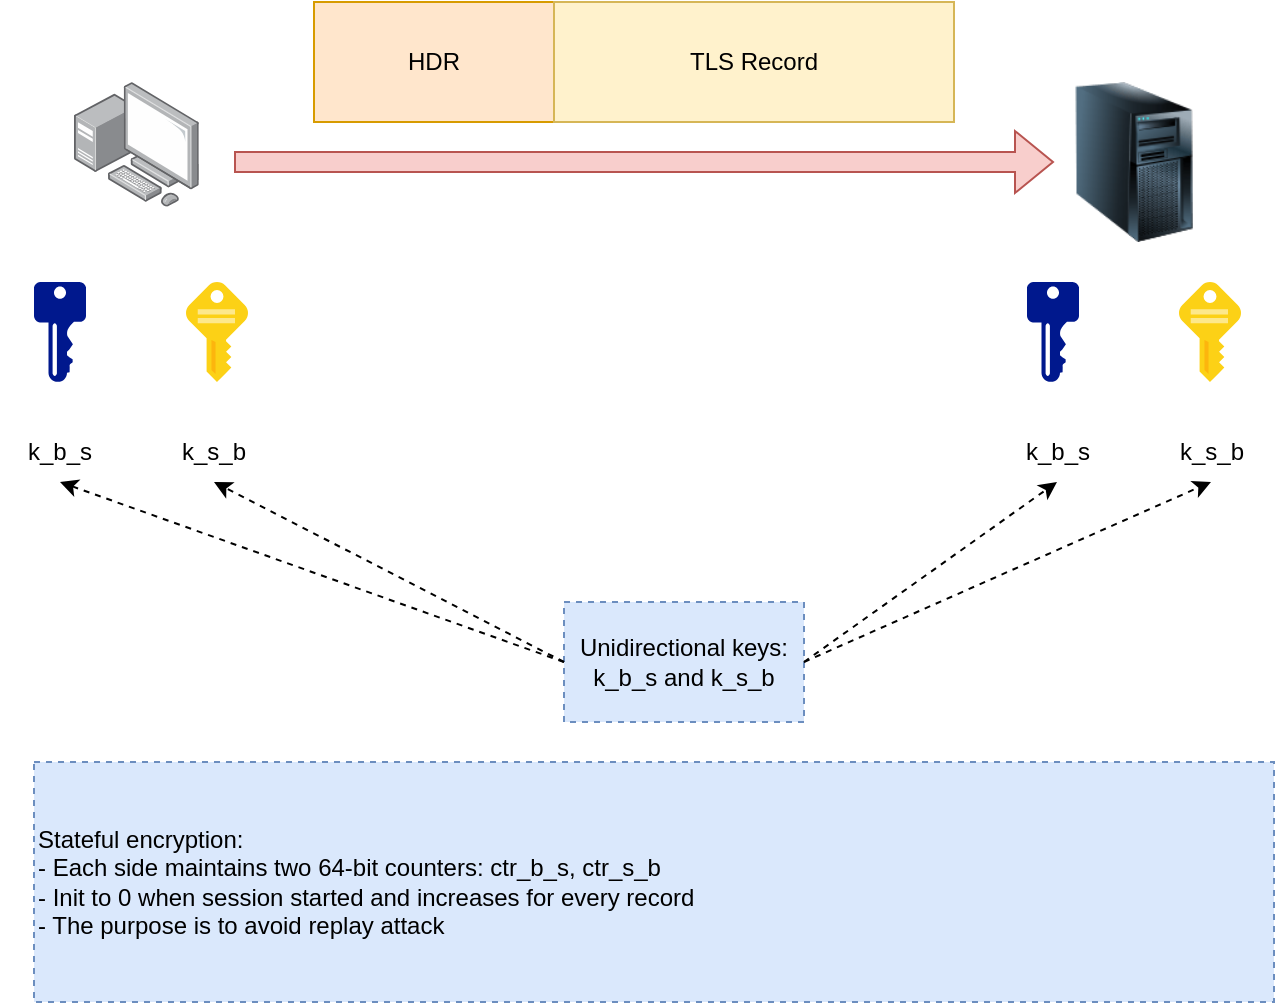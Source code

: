 <mxfile version="24.8.4">
  <diagram name="Page-1" id="x9MJKhImP6Qn7F0ho_iP">
    <mxGraphModel dx="1434" dy="785" grid="1" gridSize="10" guides="1" tooltips="1" connect="1" arrows="1" fold="1" page="1" pageScale="1" pageWidth="850" pageHeight="1100" math="0" shadow="0">
      <root>
        <mxCell id="0" />
        <mxCell id="1" parent="0" />
        <mxCell id="EWZVdQyzxkVg31prUWX3-1" value="" style="image;points=[];aspect=fixed;html=1;align=center;shadow=0;dashed=0;image=img/lib/allied_telesis/computer_and_terminals/Personal_Computer_with_Server.svg;" vertex="1" parent="1">
          <mxGeometry x="120" y="340" width="62.4" height="62.4" as="geometry" />
        </mxCell>
        <mxCell id="EWZVdQyzxkVg31prUWX3-2" value="" style="image;html=1;image=img/lib/clip_art/computers/Server_Tower_128x128.png" vertex="1" parent="1">
          <mxGeometry x="610" y="340" width="80" height="80" as="geometry" />
        </mxCell>
        <mxCell id="EWZVdQyzxkVg31prUWX3-3" value="" style="shape=flexArrow;endArrow=classic;html=1;rounded=0;entryX=0;entryY=0.5;entryDx=0;entryDy=0;fillColor=#f8cecc;strokeColor=#b85450;" edge="1" parent="1" target="EWZVdQyzxkVg31prUWX3-2">
          <mxGeometry width="50" height="50" relative="1" as="geometry">
            <mxPoint x="200" y="380" as="sourcePoint" />
            <mxPoint x="450" y="380" as="targetPoint" />
          </mxGeometry>
        </mxCell>
        <mxCell id="EWZVdQyzxkVg31prUWX3-4" value="HDR" style="rounded=0;whiteSpace=wrap;html=1;fillColor=#ffe6cc;strokeColor=#d79b00;" vertex="1" parent="1">
          <mxGeometry x="240" y="300" width="120" height="60" as="geometry" />
        </mxCell>
        <mxCell id="EWZVdQyzxkVg31prUWX3-5" value="TLS Record" style="rounded=0;whiteSpace=wrap;html=1;fillColor=#fff2cc;strokeColor=#d6b656;" vertex="1" parent="1">
          <mxGeometry x="360" y="300" width="200" height="60" as="geometry" />
        </mxCell>
        <mxCell id="EWZVdQyzxkVg31prUWX3-6" value="" style="sketch=0;aspect=fixed;pointerEvents=1;shadow=0;dashed=0;html=1;strokeColor=none;labelPosition=center;verticalLabelPosition=bottom;verticalAlign=top;align=center;fillColor=#00188D;shape=mxgraph.mscae.enterprise.key_permissions" vertex="1" parent="1">
          <mxGeometry x="100" y="440" width="26" height="50" as="geometry" />
        </mxCell>
        <mxCell id="EWZVdQyzxkVg31prUWX3-7" value="" style="image;sketch=0;aspect=fixed;html=1;points=[];align=center;fontSize=12;image=img/lib/mscae/Key.svg;" vertex="1" parent="1">
          <mxGeometry x="176" y="440" width="31" height="50" as="geometry" />
        </mxCell>
        <mxCell id="EWZVdQyzxkVg31prUWX3-8" value="" style="sketch=0;aspect=fixed;pointerEvents=1;shadow=0;dashed=0;html=1;strokeColor=none;labelPosition=center;verticalLabelPosition=bottom;verticalAlign=top;align=center;fillColor=#00188D;shape=mxgraph.mscae.enterprise.key_permissions" vertex="1" parent="1">
          <mxGeometry x="596.5" y="440" width="26" height="50" as="geometry" />
        </mxCell>
        <mxCell id="EWZVdQyzxkVg31prUWX3-9" value="" style="image;sketch=0;aspect=fixed;html=1;points=[];align=center;fontSize=12;image=img/lib/mscae/Key.svg;" vertex="1" parent="1">
          <mxGeometry x="672.5" y="440" width="31" height="50" as="geometry" />
        </mxCell>
        <mxCell id="EWZVdQyzxkVg31prUWX3-10" value="k_b_s" style="text;html=1;align=center;verticalAlign=middle;whiteSpace=wrap;rounded=0;" vertex="1" parent="1">
          <mxGeometry x="83" y="510" width="60" height="30" as="geometry" />
        </mxCell>
        <mxCell id="EWZVdQyzxkVg31prUWX3-11" value="k_s_b" style="text;html=1;align=center;verticalAlign=middle;whiteSpace=wrap;rounded=0;" vertex="1" parent="1">
          <mxGeometry x="160" y="510" width="60" height="30" as="geometry" />
        </mxCell>
        <mxCell id="EWZVdQyzxkVg31prUWX3-12" value="k_b_s" style="text;html=1;align=center;verticalAlign=middle;whiteSpace=wrap;rounded=0;" vertex="1" parent="1">
          <mxGeometry x="581.5" y="510" width="60" height="30" as="geometry" />
        </mxCell>
        <mxCell id="EWZVdQyzxkVg31prUWX3-13" value="k_s_b" style="text;html=1;align=center;verticalAlign=middle;whiteSpace=wrap;rounded=0;" vertex="1" parent="1">
          <mxGeometry x="658.5" y="510" width="60" height="30" as="geometry" />
        </mxCell>
        <mxCell id="EWZVdQyzxkVg31prUWX3-14" value="Unidirectional keys:&lt;br&gt;k_b_s and k_s_b" style="rounded=0;whiteSpace=wrap;html=1;dashed=1;fillColor=#dae8fc;strokeColor=#6c8ebf;" vertex="1" parent="1">
          <mxGeometry x="365" y="600" width="120" height="60" as="geometry" />
        </mxCell>
        <mxCell id="EWZVdQyzxkVg31prUWX3-15" value="" style="endArrow=classic;html=1;rounded=0;entryX=0.5;entryY=1;entryDx=0;entryDy=0;exitX=0;exitY=0.5;exitDx=0;exitDy=0;dashed=1;" edge="1" parent="1" source="EWZVdQyzxkVg31prUWX3-14" target="EWZVdQyzxkVg31prUWX3-10">
          <mxGeometry width="50" height="50" relative="1" as="geometry">
            <mxPoint x="400" y="430" as="sourcePoint" />
            <mxPoint x="450" y="380" as="targetPoint" />
          </mxGeometry>
        </mxCell>
        <mxCell id="EWZVdQyzxkVg31prUWX3-17" value="" style="endArrow=classic;html=1;rounded=0;entryX=0.5;entryY=1;entryDx=0;entryDy=0;exitX=0;exitY=0.5;exitDx=0;exitDy=0;dashed=1;" edge="1" parent="1" source="EWZVdQyzxkVg31prUWX3-14" target="EWZVdQyzxkVg31prUWX3-11">
          <mxGeometry width="50" height="50" relative="1" as="geometry">
            <mxPoint x="400" y="430" as="sourcePoint" />
            <mxPoint x="450" y="380" as="targetPoint" />
          </mxGeometry>
        </mxCell>
        <mxCell id="EWZVdQyzxkVg31prUWX3-18" value="" style="endArrow=classic;html=1;rounded=0;entryX=0.5;entryY=1;entryDx=0;entryDy=0;exitX=1;exitY=0.5;exitDx=0;exitDy=0;dashed=1;" edge="1" parent="1" source="EWZVdQyzxkVg31prUWX3-14" target="EWZVdQyzxkVg31prUWX3-12">
          <mxGeometry width="50" height="50" relative="1" as="geometry">
            <mxPoint x="400" y="430" as="sourcePoint" />
            <mxPoint x="450" y="380" as="targetPoint" />
          </mxGeometry>
        </mxCell>
        <mxCell id="EWZVdQyzxkVg31prUWX3-19" value="" style="endArrow=classic;html=1;rounded=0;entryX=0.5;entryY=1;entryDx=0;entryDy=0;exitX=1;exitY=0.5;exitDx=0;exitDy=0;dashed=1;" edge="1" parent="1" source="EWZVdQyzxkVg31prUWX3-14" target="EWZVdQyzxkVg31prUWX3-13">
          <mxGeometry width="50" height="50" relative="1" as="geometry">
            <mxPoint x="400" y="430" as="sourcePoint" />
            <mxPoint x="450" y="380" as="targetPoint" />
          </mxGeometry>
        </mxCell>
        <mxCell id="EWZVdQyzxkVg31prUWX3-20" value="&lt;div&gt;Stateful encryption:&lt;/div&gt;&lt;div&gt;- Each side maintains two 64-bit counters: ctr_b_s, ctr_s_b&lt;/div&gt;&lt;div&gt;- Init to 0 when session started and increases for every record&lt;/div&gt;&lt;div&gt;- The purpose is to avoid replay attack&lt;br&gt;&lt;/div&gt;" style="rounded=0;whiteSpace=wrap;html=1;dashed=1;align=left;fillColor=#dae8fc;strokeColor=#6c8ebf;" vertex="1" parent="1">
          <mxGeometry x="100" y="680" width="620" height="120" as="geometry" />
        </mxCell>
      </root>
    </mxGraphModel>
  </diagram>
</mxfile>
